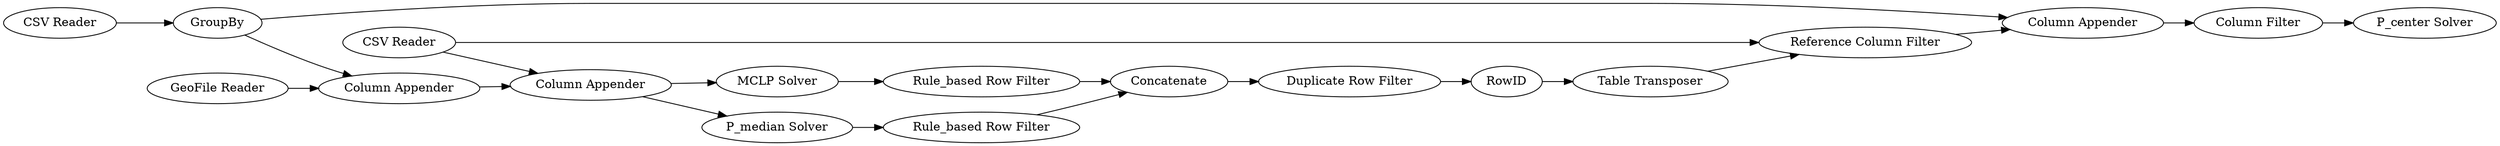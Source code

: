digraph {
	20 -> 21
	4 -> 5
	13 -> 14
	3 -> 20
	2 -> 4
	12 -> 13
	3 -> 14
	5 -> 20
	18 -> 8
	14 -> 15
	11 -> 12
	10 -> 11
	15 -> 16
	4 -> 15
	21 -> 9
	8 -> 10
	9 -> 10
	20 -> 18
	16 -> 17
	1 -> 5
	5 [label="Column Appender"]
	16 [label="Column Filter"]
	20 [label="Column Appender"]
	13 [label="Table Transposer"]
	1 [label="GeoFile Reader"]
	12 [label=RowID]
	9 [label="Rule_based Row Filter"]
	11 [label="Duplicate Row Filter"]
	4 [label=GroupBy]
	18 [label="P_median Solver"]
	21 [label="MCLP Solver"]
	8 [label="Rule_based Row Filter"]
	15 [label="Column Appender"]
	14 [label="Reference Column Filter"]
	17 [label="P_center Solver"]
	3 [label="CSV Reader"]
	2 [label="CSV Reader"]
	10 [label=Concatenate]
	rankdir=LR
}
